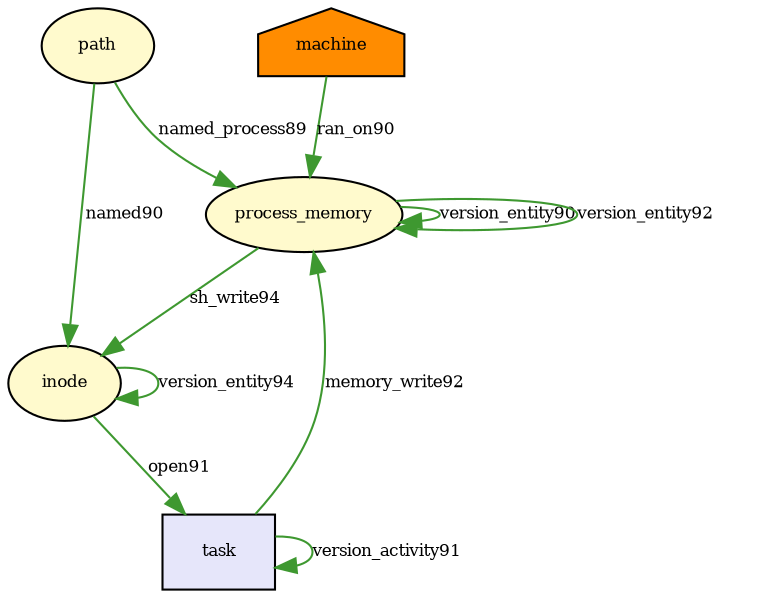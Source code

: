 digraph RGL__DirectedAdjacencyGraph {path[fontsize = 8,label = "path",shape = ellipse, fillcolor="#fffacd", style = filled]

process_memory[fontsize = 8,label = "process_memory",shape = ellipse, fillcolor="#fffacd", style = filled]

path -> process_memory[fontsize = 8,label = "named_process89", color="#3e9830"]

process_memory -> process_memory[fontsize = 8,label = "version_entity90", color="#3e9830"]

machine[fontsize = 8,label = "machine",shape = house, fillcolor="#ff8c00", style = filled]

machine -> process_memory[fontsize = 8,label = "ran_on90", color="#3e9830"]

inode[fontsize = 8,label = "inode",shape = ellipse, fillcolor="#fffacd", style = filled]

path -> inode[fontsize = 8,label = "named90", color="#3e9830"]

task[fontsize = 8,label = "task",shape = rectangle, fillcolor="#e6e6fa", style = filled]

task -> task[fontsize = 8,label = "version_activity91", color="#3e9830"]

inode -> task[fontsize = 8,label = "open91", color="#3e9830"]

process_memory -> process_memory[fontsize = 8,label = "version_entity92", color="#3e9830"]

task -> process_memory[fontsize = 8,label = "memory_write92", color="#3e9830"]

inode -> inode[fontsize = 8,label = "version_entity94", color="#3e9830"]

process_memory -> inode[fontsize = 8,label = "sh_write94", color="#3e9830"]

}